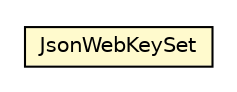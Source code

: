 #!/usr/local/bin/dot
#
# Class diagram 
# Generated by UMLGraph version R5_6-24-gf6e263 (http://www.umlgraph.org/)
#

digraph G {
	edge [fontname="Helvetica",fontsize=10,labelfontname="Helvetica",labelfontsize=10];
	node [fontname="Helvetica",fontsize=10,shape=plaintext];
	nodesep=0.25;
	ranksep=0.5;
	// net.trajano.auth.internal.JsonWebKeySet
	c455 [label=<<table title="net.trajano.auth.internal.JsonWebKeySet" border="0" cellborder="1" cellspacing="0" cellpadding="2" port="p" bgcolor="lemonChiffon" href="./JsonWebKeySet.html">
		<tr><td><table border="0" cellspacing="0" cellpadding="1">
<tr><td align="center" balign="center"> JsonWebKeySet </td></tr>
		</table></td></tr>
		</table>>, URL="./JsonWebKeySet.html", fontname="Helvetica", fontcolor="black", fontsize=10.0];
}

